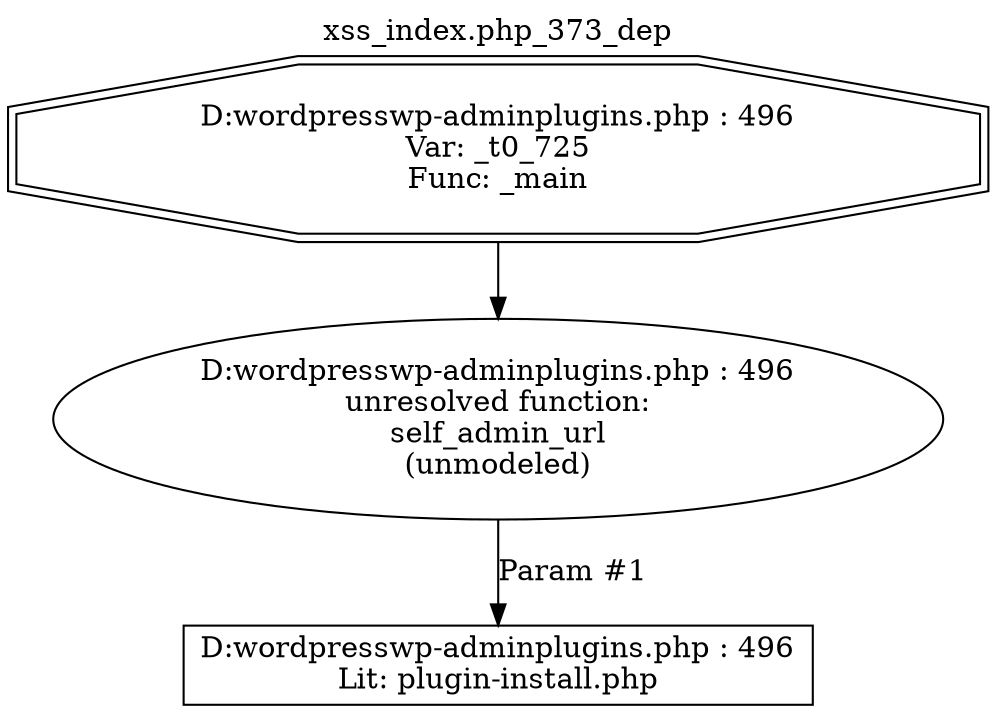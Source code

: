 digraph cfg {
  label="xss_index.php_373_dep";
  labelloc=t;
  n1 [shape=doubleoctagon, label="D:\wordpress\wp-admin\plugins.php : 496\nVar: _t0_725\nFunc: _main\n"];
  n2 [shape=ellipse, label="D:\wordpress\wp-admin\plugins.php : 496\nunresolved function:\nself_admin_url\n(unmodeled)\n"];
  n3 [shape=box, label="D:\wordpress\wp-admin\plugins.php : 496\nLit: plugin-install.php\n"];
  n1 -> n2;
  n2 -> n3[label="Param #1"];
}
